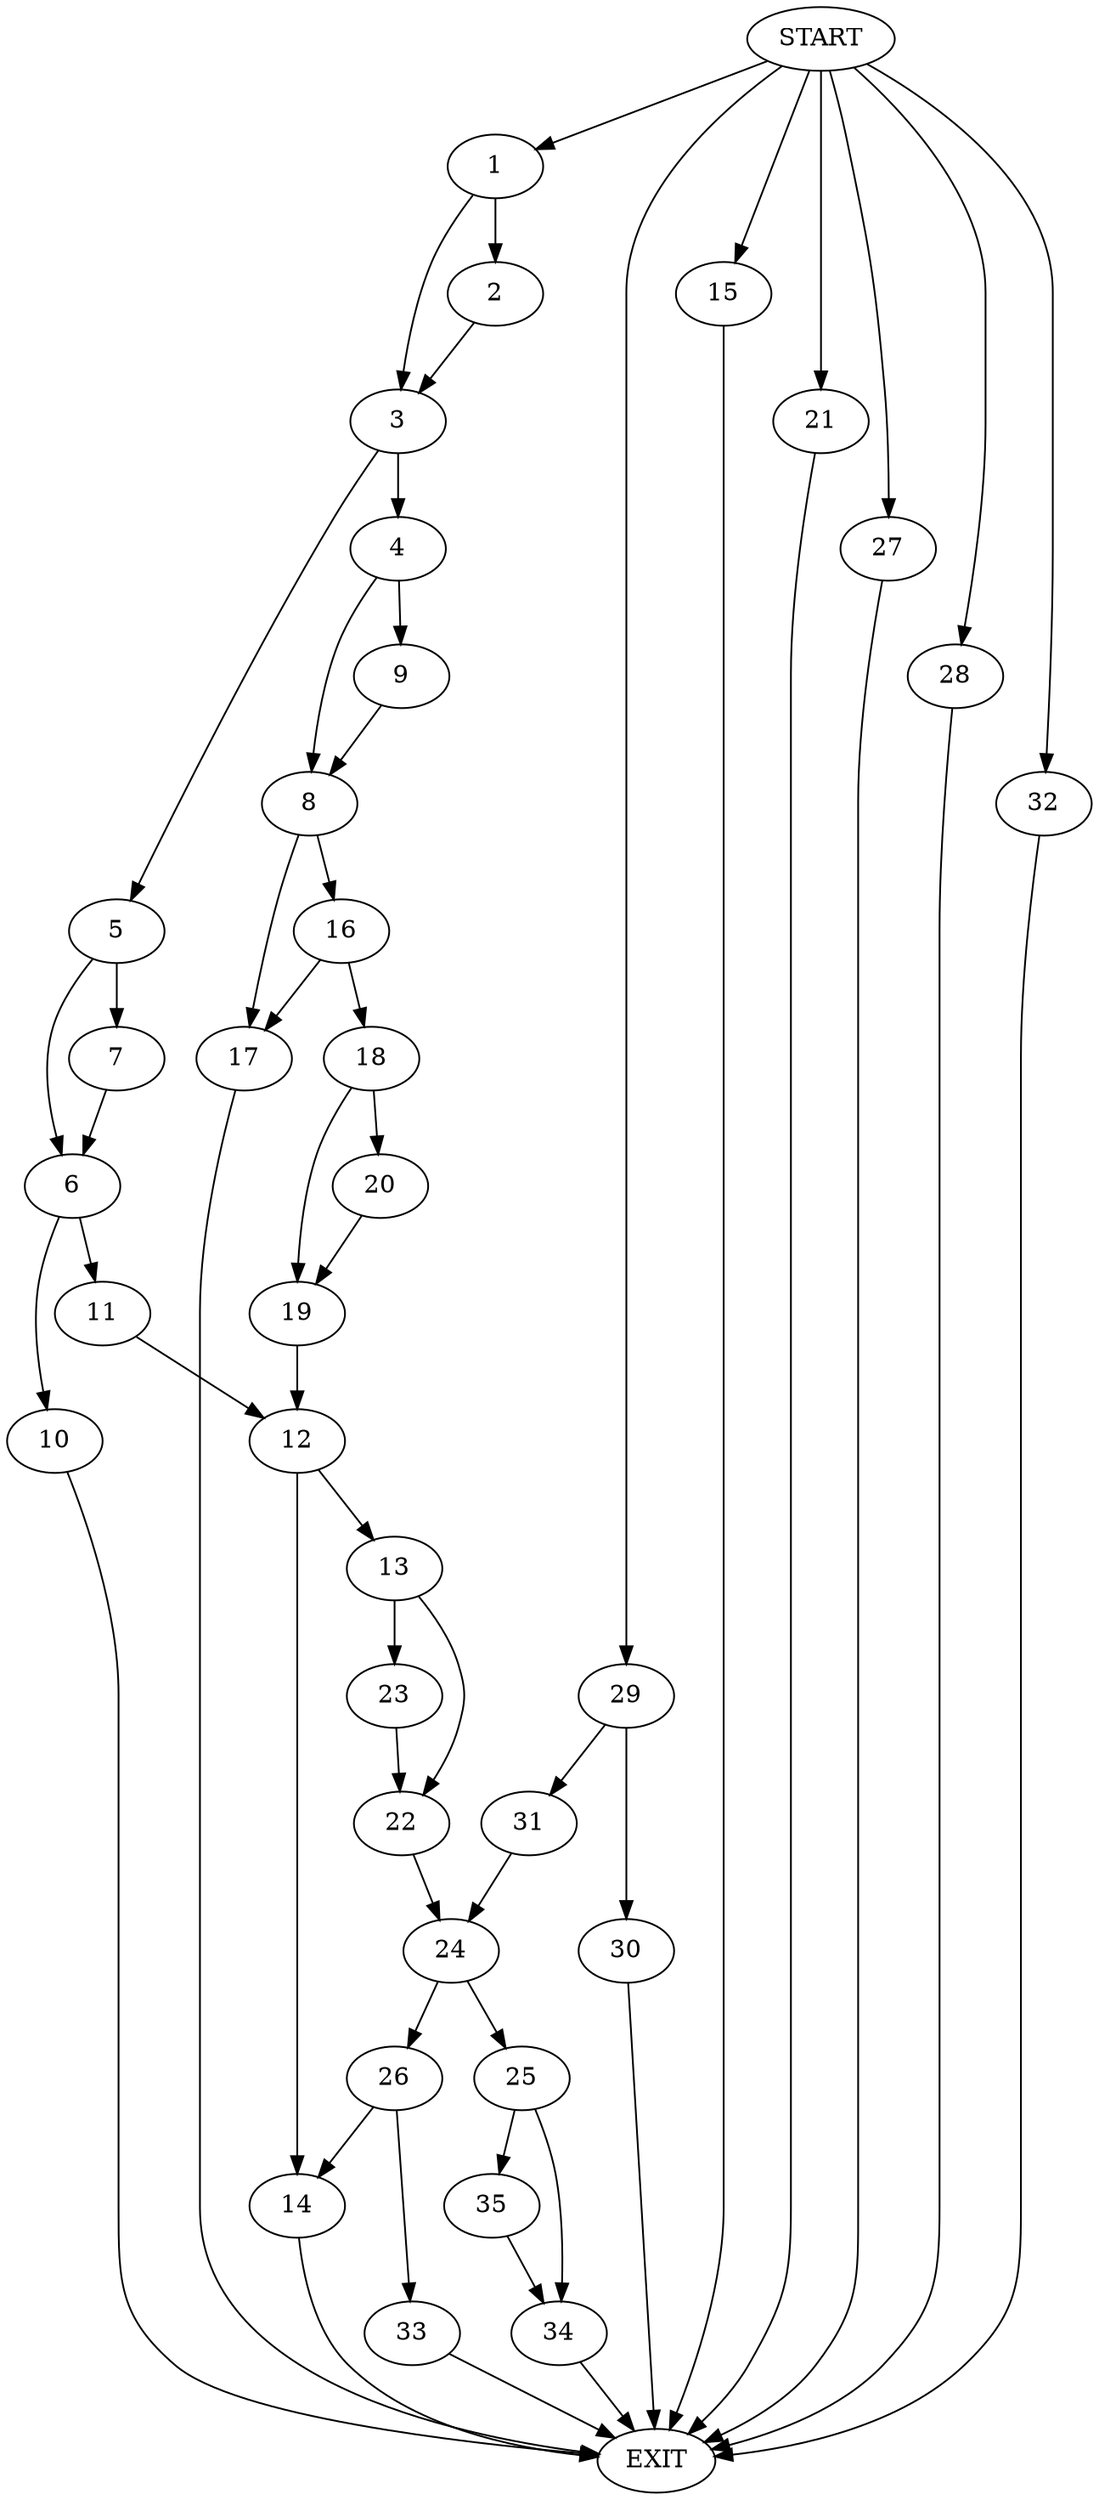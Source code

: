 digraph {
0 [label="START"]
36 [label="EXIT"]
0 -> 1
1 -> 2
1 -> 3
3 -> 4
3 -> 5
2 -> 3
5 -> 6
5 -> 7
4 -> 8
4 -> 9
6 -> 10
6 -> 11
7 -> 6
10 -> 36
11 -> 12
12 -> 13
12 -> 14
0 -> 15
15 -> 36
8 -> 16
8 -> 17
9 -> 8
17 -> 36
16 -> 18
16 -> 17
18 -> 19
18 -> 20
19 -> 12
20 -> 19
0 -> 21
21 -> 36
13 -> 22
13 -> 23
14 -> 36
22 -> 24
23 -> 22
24 -> 25
24 -> 26
0 -> 27
27 -> 36
0 -> 28
28 -> 36
0 -> 29
29 -> 30
29 -> 31
30 -> 36
31 -> 24
0 -> 32
32 -> 36
26 -> 33
26 -> 14
25 -> 34
25 -> 35
33 -> 36
35 -> 34
34 -> 36
}
